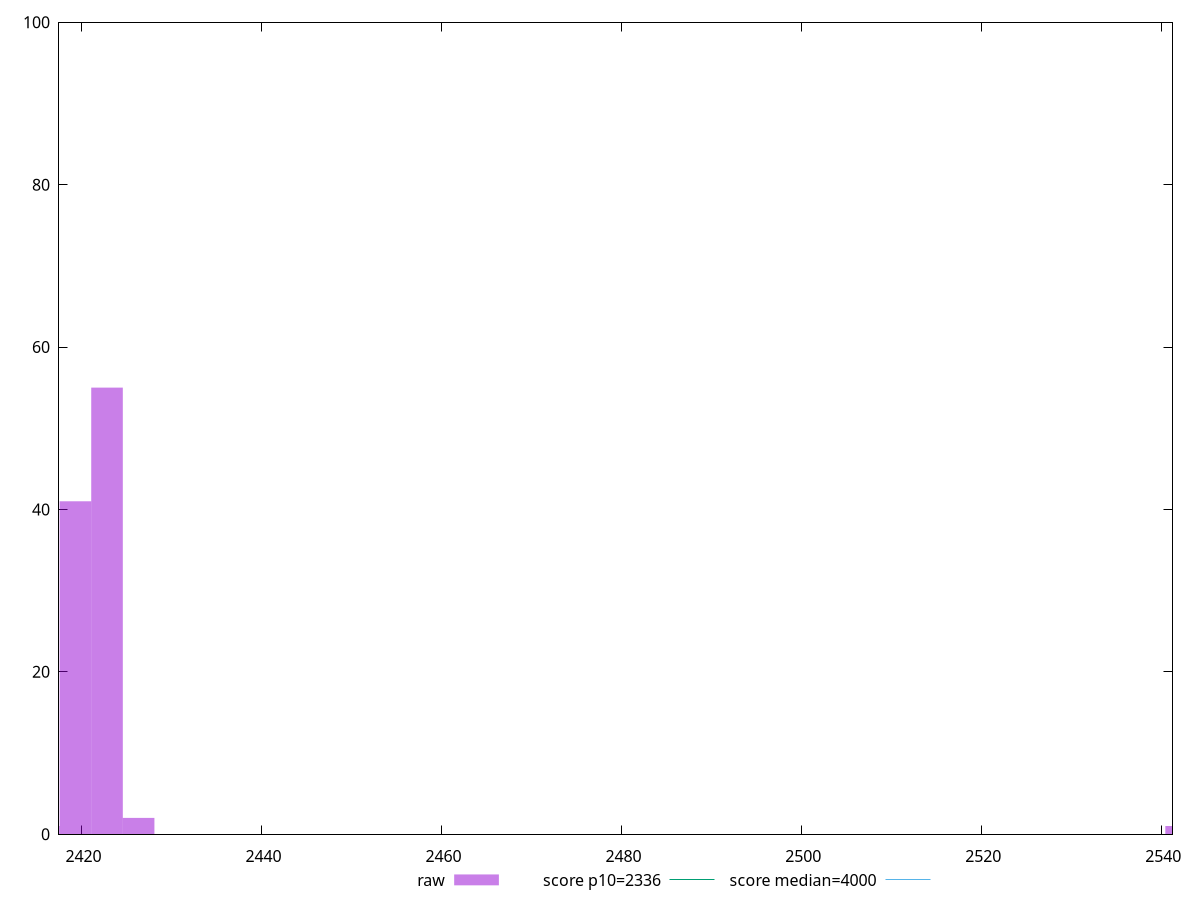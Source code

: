 reset

$raw <<EOF
2542.2131141612854 1
2422.8274154299547 55
2419.3160713496213 41
2426.3387595102877 2
2415.804727269288 1
EOF

set key outside below
set boxwidth 3.5113440803332674
set xrange [2417.4900000000002:2541.255]
set yrange [0:100]
set trange [0:100]
set style fill transparent solid 0.5 noborder

set parametric
set terminal svg size 640, 490 enhanced background rgb 'white'
set output "reports/report_00033_2021-03-01T14-23-16.841Z/first-contentful-paint/samples/astro-cached/raw/histogram.svg"

plot $raw title "raw" with boxes, \
     2336,t title "score p10=2336", \
     4000,t title "score median=4000"

reset
